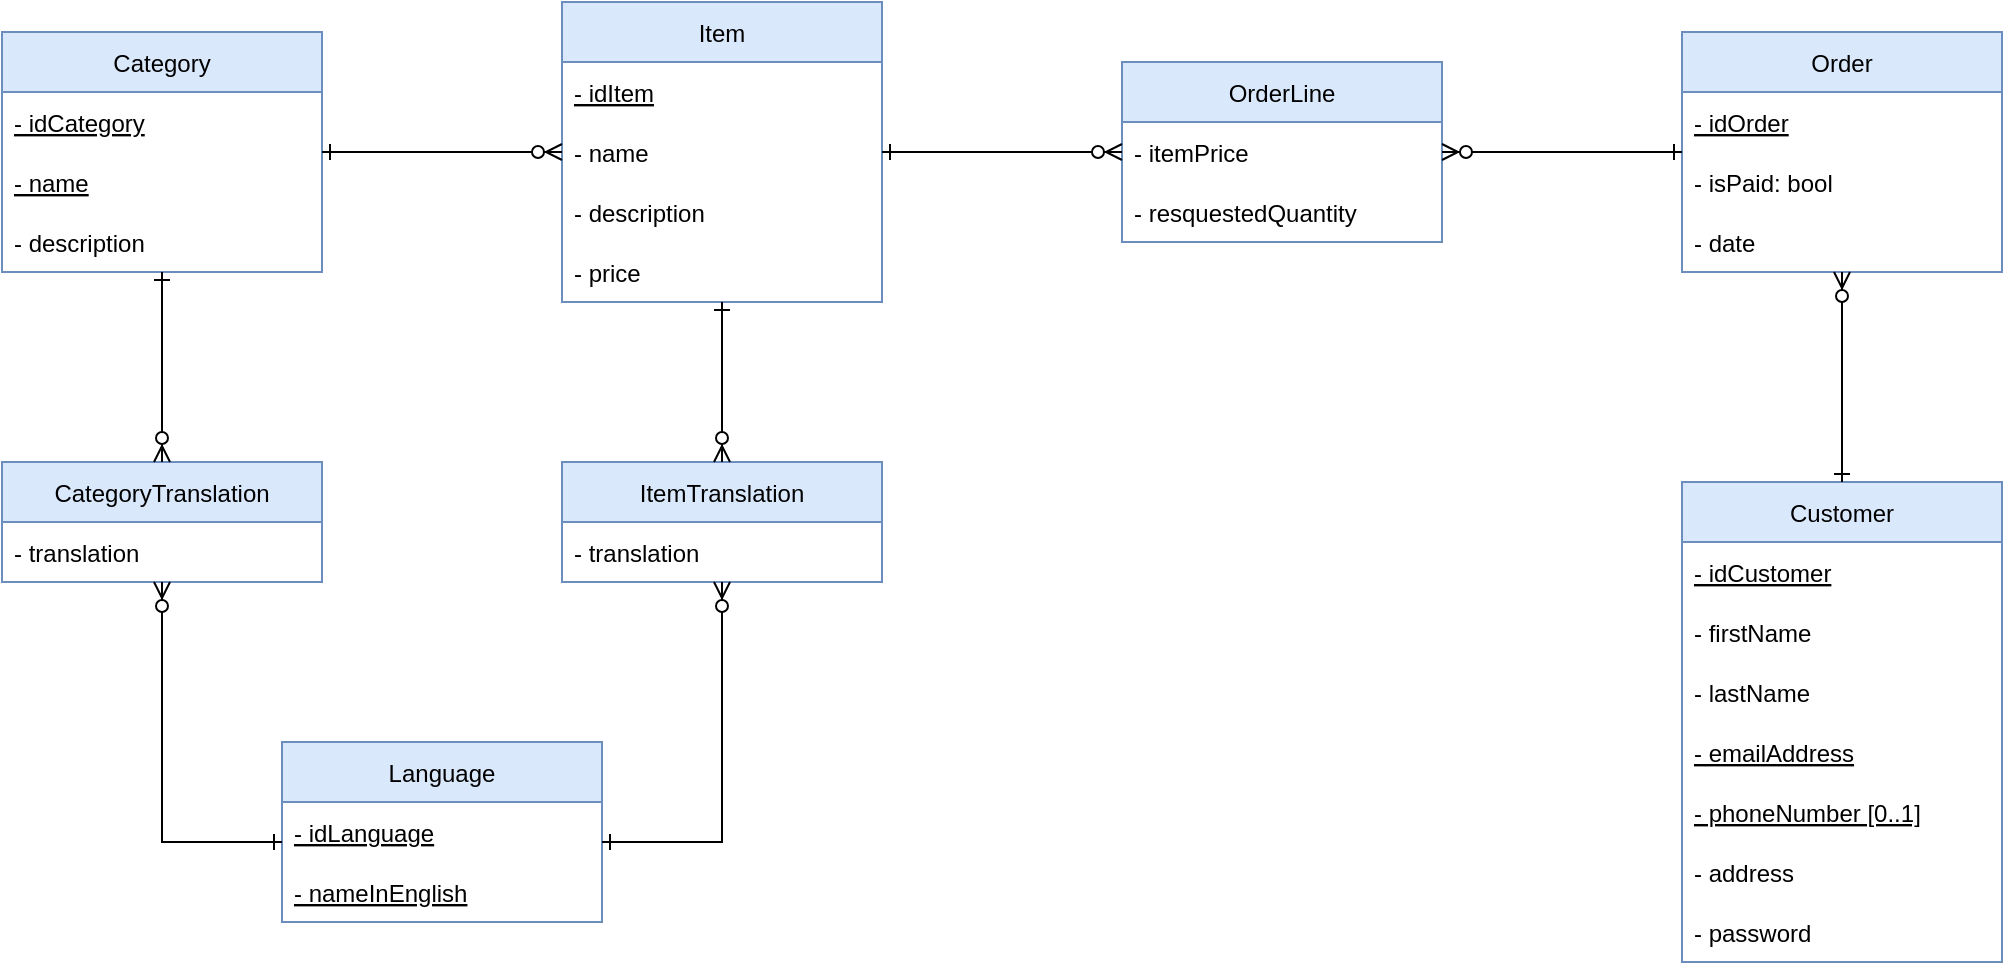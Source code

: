 <mxfile version="15.4.0" type="device"><diagram id="lzJmY7l2b-eOQXniCzm2" name="Page-1"><mxGraphModel dx="1818" dy="303" grid="0" gridSize="10" guides="1" tooltips="1" connect="1" arrows="1" fold="1" page="0" pageScale="1" pageWidth="827" pageHeight="1169" math="0" shadow="0"><root><mxCell id="0"/><mxCell id="1" parent="0"/><mxCell id="Xd9jglSwpIfeH9U_Y_R9-1" value="Item" style="swimlane;fontStyle=0;childLayout=stackLayout;horizontal=1;startSize=30;horizontalStack=0;resizeParent=1;resizeParentMax=0;resizeLast=0;collapsible=1;marginBottom=0;fillColor=#dae8fc;strokeColor=#6c8ebf;" parent="1" vertex="1"><mxGeometry x="-280" y="520" width="160" height="150" as="geometry"/></mxCell><mxCell id="LUrlCKD-67-zHRK2Y5U7-2" value="- idItem" style="text;strokeColor=none;fillColor=none;align=left;verticalAlign=middle;spacingLeft=4;spacingRight=4;overflow=hidden;points=[[0,0.5],[1,0.5]];portConstraint=eastwest;rotatable=0;fontStyle=4" parent="Xd9jglSwpIfeH9U_Y_R9-1" vertex="1"><mxGeometry y="30" width="160" height="30" as="geometry"/></mxCell><mxCell id="Xd9jglSwpIfeH9U_Y_R9-2" value="- name" style="text;strokeColor=none;fillColor=none;align=left;verticalAlign=middle;spacingLeft=4;spacingRight=4;overflow=hidden;points=[[0,0.5],[1,0.5]];portConstraint=eastwest;rotatable=0;" parent="Xd9jglSwpIfeH9U_Y_R9-1" vertex="1"><mxGeometry y="60" width="160" height="30" as="geometry"/></mxCell><mxCell id="Xd9jglSwpIfeH9U_Y_R9-3" value="- description" style="text;strokeColor=none;fillColor=none;align=left;verticalAlign=middle;spacingLeft=4;spacingRight=4;overflow=hidden;points=[[0,0.5],[1,0.5]];portConstraint=eastwest;rotatable=0;" parent="Xd9jglSwpIfeH9U_Y_R9-1" vertex="1"><mxGeometry y="90" width="160" height="30" as="geometry"/></mxCell><mxCell id="Xd9jglSwpIfeH9U_Y_R9-23" value="- price" style="text;strokeColor=none;fillColor=none;align=left;verticalAlign=middle;spacingLeft=4;spacingRight=4;overflow=hidden;points=[[0,0.5],[1,0.5]];portConstraint=eastwest;rotatable=0;" parent="Xd9jglSwpIfeH9U_Y_R9-1" vertex="1"><mxGeometry y="120" width="160" height="30" as="geometry"/></mxCell><mxCell id="Xd9jglSwpIfeH9U_Y_R9-5" value="Category" style="swimlane;fontStyle=0;childLayout=stackLayout;horizontal=1;startSize=30;horizontalStack=0;resizeParent=1;resizeParentMax=0;resizeLast=0;collapsible=1;marginBottom=0;fillColor=#dae8fc;strokeColor=#6c8ebf;" parent="1" vertex="1"><mxGeometry x="-560" y="535" width="160" height="120" as="geometry"/></mxCell><mxCell id="Xd9jglSwpIfeH9U_Y_R9-6" value="- idCategory" style="text;strokeColor=none;fillColor=none;align=left;verticalAlign=middle;spacingLeft=4;spacingRight=4;overflow=hidden;points=[[0,0.5],[1,0.5]];portConstraint=eastwest;rotatable=0;fontStyle=4" parent="Xd9jglSwpIfeH9U_Y_R9-5" vertex="1"><mxGeometry y="30" width="160" height="30" as="geometry"/></mxCell><mxCell id="LUrlCKD-67-zHRK2Y5U7-3" value="- name" style="text;strokeColor=none;fillColor=none;align=left;verticalAlign=middle;spacingLeft=4;spacingRight=4;overflow=hidden;points=[[0,0.5],[1,0.5]];portConstraint=eastwest;rotatable=0;fontStyle=4" parent="Xd9jglSwpIfeH9U_Y_R9-5" vertex="1"><mxGeometry y="60" width="160" height="30" as="geometry"/></mxCell><mxCell id="Xd9jglSwpIfeH9U_Y_R9-9" value="- description" style="text;strokeColor=none;fillColor=none;align=left;verticalAlign=middle;spacingLeft=4;spacingRight=4;overflow=hidden;points=[[0,0.5],[1,0.5]];portConstraint=eastwest;rotatable=0;" parent="Xd9jglSwpIfeH9U_Y_R9-5" vertex="1"><mxGeometry y="90" width="160" height="30" as="geometry"/></mxCell><mxCell id="Xd9jglSwpIfeH9U_Y_R9-10" value="OrderLine" style="swimlane;fontStyle=0;childLayout=stackLayout;horizontal=1;startSize=30;horizontalStack=0;resizeParent=1;resizeParentMax=0;resizeLast=0;collapsible=1;marginBottom=0;fillColor=#dae8fc;strokeColor=#6c8ebf;" parent="1" vertex="1"><mxGeometry y="550" width="160" height="90" as="geometry"/></mxCell><mxCell id="Xd9jglSwpIfeH9U_Y_R9-11" value="- itemPrice" style="text;strokeColor=none;fillColor=none;align=left;verticalAlign=middle;spacingLeft=4;spacingRight=4;overflow=hidden;points=[[0,0.5],[1,0.5]];portConstraint=eastwest;rotatable=0;" parent="Xd9jglSwpIfeH9U_Y_R9-10" vertex="1"><mxGeometry y="30" width="160" height="30" as="geometry"/></mxCell><mxCell id="LUrlCKD-67-zHRK2Y5U7-7" value="- resquestedQuantity" style="text;strokeColor=none;fillColor=none;align=left;verticalAlign=middle;spacingLeft=4;spacingRight=4;overflow=hidden;points=[[0,0.5],[1,0.5]];portConstraint=eastwest;rotatable=0;" parent="Xd9jglSwpIfeH9U_Y_R9-10" vertex="1"><mxGeometry y="60" width="160" height="30" as="geometry"/></mxCell><mxCell id="Xd9jglSwpIfeH9U_Y_R9-14" value="Order" style="swimlane;fontStyle=0;childLayout=stackLayout;horizontal=1;startSize=30;horizontalStack=0;resizeParent=1;resizeParentMax=0;resizeLast=0;collapsible=1;marginBottom=0;fillColor=#dae8fc;strokeColor=#6c8ebf;" parent="1" vertex="1"><mxGeometry x="280" y="535" width="160" height="120" as="geometry"/></mxCell><mxCell id="Xd9jglSwpIfeH9U_Y_R9-15" value="- idOrder" style="text;strokeColor=none;fillColor=none;align=left;verticalAlign=middle;spacingLeft=4;spacingRight=4;overflow=hidden;points=[[0,0.5],[1,0.5]];portConstraint=eastwest;rotatable=0;fontStyle=4" parent="Xd9jglSwpIfeH9U_Y_R9-14" vertex="1"><mxGeometry y="30" width="160" height="30" as="geometry"/></mxCell><mxCell id="LUrlCKD-67-zHRK2Y5U7-5" value="- isPaid: bool" style="text;strokeColor=none;fillColor=none;align=left;verticalAlign=middle;spacingLeft=4;spacingRight=4;overflow=hidden;points=[[0,0.5],[1,0.5]];portConstraint=eastwest;rotatable=0;" parent="Xd9jglSwpIfeH9U_Y_R9-14" vertex="1"><mxGeometry y="60" width="160" height="30" as="geometry"/></mxCell><mxCell id="LUrlCKD-67-zHRK2Y5U7-6" value="- date" style="text;strokeColor=none;fillColor=none;align=left;verticalAlign=middle;spacingLeft=4;spacingRight=4;overflow=hidden;points=[[0,0.5],[1,0.5]];portConstraint=eastwest;rotatable=0;" parent="Xd9jglSwpIfeH9U_Y_R9-14" vertex="1"><mxGeometry y="90" width="160" height="30" as="geometry"/></mxCell><mxCell id="Xd9jglSwpIfeH9U_Y_R9-18" value="Customer" style="swimlane;fontStyle=0;childLayout=stackLayout;horizontal=1;startSize=30;horizontalStack=0;resizeParent=1;resizeParentMax=0;resizeLast=0;collapsible=1;marginBottom=0;fillColor=#dae8fc;strokeColor=#6c8ebf;" parent="1" vertex="1"><mxGeometry x="280" y="760" width="160" height="240" as="geometry"/></mxCell><mxCell id="LUrlCKD-67-zHRK2Y5U7-1" value="- idCustomer" style="text;strokeColor=none;fillColor=none;align=left;verticalAlign=middle;spacingLeft=4;spacingRight=4;overflow=hidden;points=[[0,0.5],[1,0.5]];portConstraint=eastwest;rotatable=0;fontStyle=4" parent="Xd9jglSwpIfeH9U_Y_R9-18" vertex="1"><mxGeometry y="30" width="160" height="30" as="geometry"/></mxCell><mxCell id="Xd9jglSwpIfeH9U_Y_R9-19" value="- firstName" style="text;strokeColor=none;fillColor=none;align=left;verticalAlign=middle;spacingLeft=4;spacingRight=4;overflow=hidden;points=[[0,0.5],[1,0.5]];portConstraint=eastwest;rotatable=0;" parent="Xd9jglSwpIfeH9U_Y_R9-18" vertex="1"><mxGeometry y="60" width="160" height="30" as="geometry"/></mxCell><mxCell id="Xd9jglSwpIfeH9U_Y_R9-20" value="- lastName" style="text;strokeColor=none;fillColor=none;align=left;verticalAlign=middle;spacingLeft=4;spacingRight=4;overflow=hidden;points=[[0,0.5],[1,0.5]];portConstraint=eastwest;rotatable=0;" parent="Xd9jglSwpIfeH9U_Y_R9-18" vertex="1"><mxGeometry y="90" width="160" height="30" as="geometry"/></mxCell><mxCell id="Xd9jglSwpIfeH9U_Y_R9-21" value="- emailAddress" style="text;strokeColor=none;fillColor=none;align=left;verticalAlign=middle;spacingLeft=4;spacingRight=4;overflow=hidden;points=[[0,0.5],[1,0.5]];portConstraint=eastwest;rotatable=0;fontStyle=4" parent="Xd9jglSwpIfeH9U_Y_R9-18" vertex="1"><mxGeometry y="120" width="160" height="30" as="geometry"/></mxCell><mxCell id="Xd9jglSwpIfeH9U_Y_R9-25" value="- phoneNumber [0..1]" style="text;strokeColor=none;fillColor=none;align=left;verticalAlign=middle;spacingLeft=4;spacingRight=4;overflow=hidden;points=[[0,0.5],[1,0.5]];portConstraint=eastwest;rotatable=0;fontStyle=4" parent="Xd9jglSwpIfeH9U_Y_R9-18" vertex="1"><mxGeometry y="150" width="160" height="30" as="geometry"/></mxCell><mxCell id="Xd9jglSwpIfeH9U_Y_R9-26" value="- address" style="text;strokeColor=none;fillColor=none;align=left;verticalAlign=middle;spacingLeft=4;spacingRight=4;overflow=hidden;points=[[0,0.5],[1,0.5]];portConstraint=eastwest;rotatable=0;" parent="Xd9jglSwpIfeH9U_Y_R9-18" vertex="1"><mxGeometry y="180" width="160" height="30" as="geometry"/></mxCell><mxCell id="Xd9jglSwpIfeH9U_Y_R9-27" value="- password" style="text;strokeColor=none;fillColor=none;align=left;verticalAlign=middle;spacingLeft=4;spacingRight=4;overflow=hidden;points=[[0,0.5],[1,0.5]];portConstraint=eastwest;rotatable=0;" parent="Xd9jglSwpIfeH9U_Y_R9-18" vertex="1"><mxGeometry y="210" width="160" height="30" as="geometry"/></mxCell><mxCell id="Xd9jglSwpIfeH9U_Y_R9-37" value="" style="edgeStyle=elbowEdgeStyle;fontSize=12;html=1;endArrow=ERone;rounded=0;endFill=0;startArrow=ERzeroToMany;startFill=1;elbow=vertical;" parent="1" source="Xd9jglSwpIfeH9U_Y_R9-14" target="Xd9jglSwpIfeH9U_Y_R9-18" edge="1"><mxGeometry width="100" height="100" relative="1" as="geometry"><mxPoint x="380" y="490" as="sourcePoint"/><mxPoint x="480" y="390" as="targetPoint"/><Array as="points"><mxPoint x="360" y="690"/><mxPoint x="240" y="840"/></Array></mxGeometry></mxCell><mxCell id="LUrlCKD-67-zHRK2Y5U7-9" value="" style="edgeStyle=elbowEdgeStyle;fontSize=12;html=1;endArrow=ERzeroToMany;startArrow=ERone;rounded=0;startFill=0;elbow=vertical;" parent="1" source="Xd9jglSwpIfeH9U_Y_R9-1" target="Xd9jglSwpIfeH9U_Y_R9-10" edge="1"><mxGeometry width="100" height="100" relative="1" as="geometry"><mxPoint x="-150" y="370" as="sourcePoint"/><mxPoint x="-50" y="270" as="targetPoint"/></mxGeometry></mxCell><mxCell id="LUrlCKD-67-zHRK2Y5U7-10" value="" style="edgeStyle=elbowEdgeStyle;fontSize=12;html=1;endArrow=ERzeroToMany;startArrow=ERone;rounded=0;startFill=0;" parent="1" source="Xd9jglSwpIfeH9U_Y_R9-14" target="Xd9jglSwpIfeH9U_Y_R9-10" edge="1"><mxGeometry width="100" height="100" relative="1" as="geometry"><mxPoint x="-160" y="350" as="sourcePoint"/><mxPoint x="-60" y="250" as="targetPoint"/></mxGeometry></mxCell><mxCell id="LUrlCKD-67-zHRK2Y5U7-12" value="Language" style="swimlane;fontStyle=0;childLayout=stackLayout;horizontal=1;startSize=30;horizontalStack=0;resizeParent=1;resizeParentMax=0;resizeLast=0;collapsible=1;marginBottom=0;fillColor=#dae8fc;strokeColor=#6c8ebf;" parent="1" vertex="1"><mxGeometry x="-420" y="890" width="160" height="90" as="geometry"/></mxCell><mxCell id="LUrlCKD-67-zHRK2Y5U7-13" value="- idLanguage" style="text;strokeColor=none;fillColor=none;align=left;verticalAlign=middle;spacingLeft=4;spacingRight=4;overflow=hidden;points=[[0,0.5],[1,0.5]];portConstraint=eastwest;rotatable=0;fontStyle=4" parent="LUrlCKD-67-zHRK2Y5U7-12" vertex="1"><mxGeometry y="30" width="160" height="30" as="geometry"/></mxCell><mxCell id="LUrlCKD-67-zHRK2Y5U7-29" value="- nameInEnglish" style="text;strokeColor=none;fillColor=none;align=left;verticalAlign=middle;spacingLeft=4;spacingRight=4;overflow=hidden;points=[[0,0.5],[1,0.5]];portConstraint=eastwest;rotatable=0;fontStyle=4" parent="LUrlCKD-67-zHRK2Y5U7-12" vertex="1"><mxGeometry y="60" width="160" height="30" as="geometry"/></mxCell><mxCell id="LUrlCKD-67-zHRK2Y5U7-15" value="ItemTranslation" style="swimlane;fontStyle=0;childLayout=stackLayout;horizontal=1;startSize=30;horizontalStack=0;resizeParent=1;resizeParentMax=0;resizeLast=0;collapsible=1;marginBottom=0;fillColor=#dae8fc;strokeColor=#6c8ebf;" parent="1" vertex="1"><mxGeometry x="-280" y="750" width="160" height="60" as="geometry"/></mxCell><mxCell id="LUrlCKD-67-zHRK2Y5U7-21" value="- translation" style="text;strokeColor=none;fillColor=none;align=left;verticalAlign=middle;spacingLeft=4;spacingRight=4;overflow=hidden;points=[[0,0.5],[1,0.5]];portConstraint=eastwest;rotatable=0;" parent="LUrlCKD-67-zHRK2Y5U7-15" vertex="1"><mxGeometry y="30" width="160" height="30" as="geometry"/></mxCell><mxCell id="LUrlCKD-67-zHRK2Y5U7-18" value="CategoryTranslation" style="swimlane;fontStyle=0;childLayout=stackLayout;horizontal=1;startSize=30;horizontalStack=0;resizeParent=1;resizeParentMax=0;resizeLast=0;collapsible=1;marginBottom=0;fillColor=#dae8fc;strokeColor=#6c8ebf;" parent="1" vertex="1"><mxGeometry x="-560" y="750" width="160" height="60" as="geometry"/></mxCell><mxCell id="LUrlCKD-67-zHRK2Y5U7-22" value="- translation" style="text;strokeColor=none;fillColor=none;align=left;verticalAlign=middle;spacingLeft=4;spacingRight=4;overflow=hidden;points=[[0,0.5],[1,0.5]];portConstraint=eastwest;rotatable=0;" parent="LUrlCKD-67-zHRK2Y5U7-18" vertex="1"><mxGeometry y="30" width="160" height="30" as="geometry"/></mxCell><mxCell id="LUrlCKD-67-zHRK2Y5U7-23" value="" style="edgeStyle=elbowEdgeStyle;fontSize=12;html=1;endArrow=ERzeroToMany;startArrow=ERone;rounded=0;startFill=0;" parent="1" source="Xd9jglSwpIfeH9U_Y_R9-5" target="LUrlCKD-67-zHRK2Y5U7-18" edge="1"><mxGeometry width="100" height="100" relative="1" as="geometry"><mxPoint x="-390" y="350" as="sourcePoint"/><mxPoint x="-290" y="250" as="targetPoint"/></mxGeometry></mxCell><mxCell id="LUrlCKD-67-zHRK2Y5U7-24" value="" style="edgeStyle=elbowEdgeStyle;fontSize=12;html=1;endArrow=ERzeroToMany;startArrow=ERone;rounded=0;startFill=0;" parent="1" source="Xd9jglSwpIfeH9U_Y_R9-1" target="LUrlCKD-67-zHRK2Y5U7-15" edge="1"><mxGeometry width="100" height="100" relative="1" as="geometry"><mxPoint x="-360" y="480" as="sourcePoint"/><mxPoint x="-260" y="380" as="targetPoint"/></mxGeometry></mxCell><mxCell id="LUrlCKD-67-zHRK2Y5U7-26" value="" style="edgeStyle=elbowEdgeStyle;fontSize=12;html=1;endArrow=ERzeroToMany;startArrow=ERone;rounded=0;startFill=0;" parent="1" source="LUrlCKD-67-zHRK2Y5U7-12" target="LUrlCKD-67-zHRK2Y5U7-18" edge="1"><mxGeometry width="100" height="100" relative="1" as="geometry"><mxPoint x="-140" y="450" as="sourcePoint"/><mxPoint x="-40" y="350" as="targetPoint"/><Array as="points"><mxPoint x="-480" y="940"/><mxPoint x="-490" y="935"/></Array></mxGeometry></mxCell><mxCell id="LUrlCKD-67-zHRK2Y5U7-27" value="" style="edgeStyle=elbowEdgeStyle;fontSize=12;html=1;endArrow=ERzeroToMany;startArrow=ERone;rounded=0;elbow=vertical;startFill=0;" parent="1" source="LUrlCKD-67-zHRK2Y5U7-12" target="LUrlCKD-67-zHRK2Y5U7-15" edge="1"><mxGeometry width="100" height="100" relative="1" as="geometry"><mxPoint x="-400" y="480" as="sourcePoint"/><mxPoint x="-300" y="380" as="targetPoint"/><Array as="points"><mxPoint x="-200" y="940"/></Array></mxGeometry></mxCell><mxCell id="LUrlCKD-67-zHRK2Y5U7-28" value="" style="edgeStyle=elbowEdgeStyle;fontSize=12;html=1;endArrow=ERzeroToMany;startArrow=ERone;rounded=0;startFill=0;" parent="1" source="Xd9jglSwpIfeH9U_Y_R9-5" target="Xd9jglSwpIfeH9U_Y_R9-1" edge="1"><mxGeometry width="100" height="100" relative="1" as="geometry"><mxPoint x="-180" y="450" as="sourcePoint"/><mxPoint x="-80" y="350" as="targetPoint"/></mxGeometry></mxCell></root></mxGraphModel></diagram></mxfile>